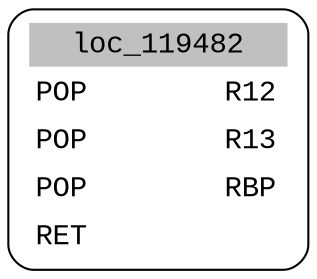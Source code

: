 digraph asm_graph {
1941 [
shape="Mrecord" fontname="Courier New"label =<<table border="0" cellborder="0" cellpadding="3"><tr><td align="center" colspan="2" bgcolor="grey">loc_119482</td></tr><tr><td align="left">POP        R12</td></tr><tr><td align="left">POP        R13</td></tr><tr><td align="left">POP        RBP</td></tr><tr><td align="left">RET        </td></tr></table>> ];
}